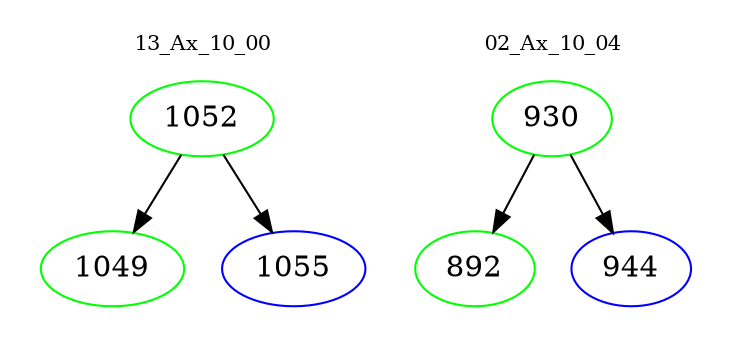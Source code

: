 digraph{
subgraph cluster_0 {
color = white
label = "13_Ax_10_00";
fontsize=10;
T0_1052 [label="1052", color="green"]
T0_1052 -> T0_1049 [color="black"]
T0_1049 [label="1049", color="green"]
T0_1052 -> T0_1055 [color="black"]
T0_1055 [label="1055", color="blue"]
}
subgraph cluster_1 {
color = white
label = "02_Ax_10_04";
fontsize=10;
T1_930 [label="930", color="green"]
T1_930 -> T1_892 [color="black"]
T1_892 [label="892", color="green"]
T1_930 -> T1_944 [color="black"]
T1_944 [label="944", color="blue"]
}
}
